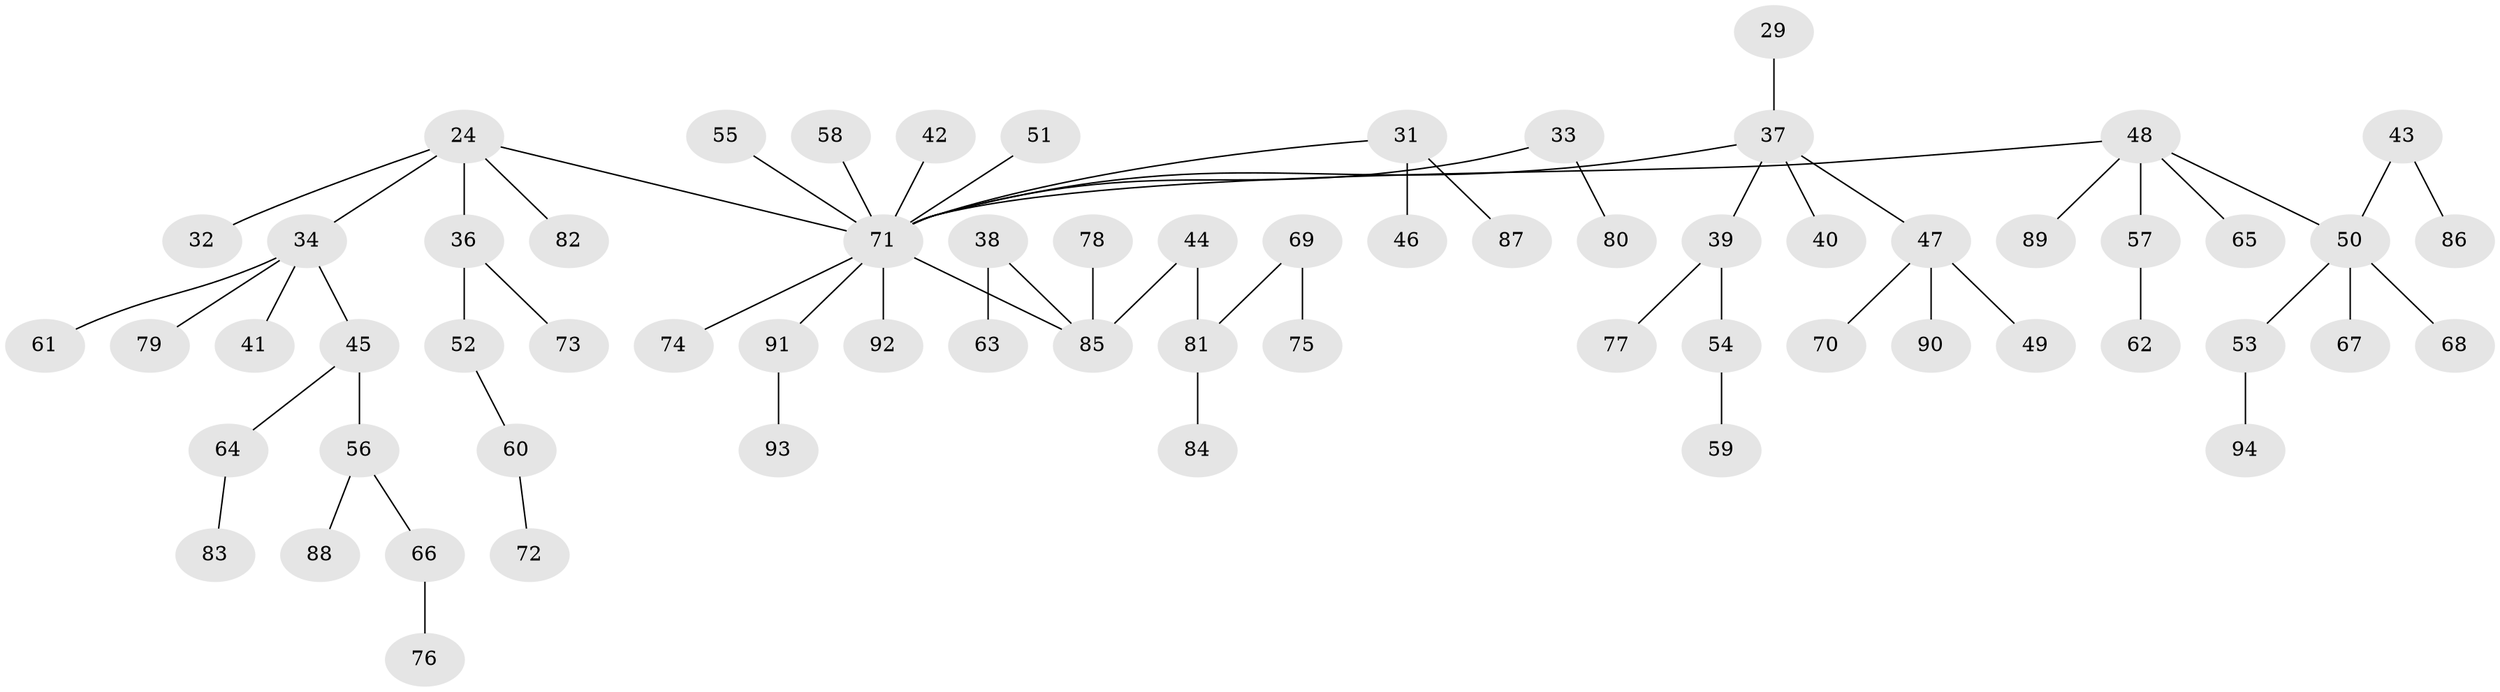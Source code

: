 // original degree distribution, {4: 0.0425531914893617, 5: 0.06382978723404255, 8: 0.010638297872340425, 1: 0.48936170212765956, 3: 0.1276595744680851, 2: 0.26595744680851063}
// Generated by graph-tools (version 1.1) at 2025/55/03/04/25 21:55:56]
// undirected, 65 vertices, 64 edges
graph export_dot {
graph [start="1"]
  node [color=gray90,style=filled];
  24 [super="+1"];
  29;
  31;
  32;
  33;
  34 [super="+9+14+16"];
  36;
  37 [super="+20+21"];
  38;
  39;
  40;
  41;
  42;
  43;
  44 [super="+12"];
  45 [super="+25+30"];
  46;
  47;
  48 [super="+7"];
  49;
  50 [super="+27"];
  51;
  52;
  53;
  54;
  55;
  56;
  57;
  58;
  59;
  60;
  61;
  62;
  63;
  64;
  65;
  66;
  67;
  68;
  69;
  70;
  71 [super="+35"];
  72;
  73;
  74;
  75;
  76;
  77;
  78;
  79;
  80;
  81 [super="+13"];
  82;
  83;
  84;
  85 [super="+17"];
  86;
  87;
  88;
  89;
  90;
  91;
  92;
  93;
  94;
  24 -- 36;
  24 -- 82;
  24 -- 32;
  24 -- 34;
  24 -- 71;
  29 -- 37;
  31 -- 46;
  31 -- 87;
  31 -- 71;
  33 -- 80;
  33 -- 71;
  34 -- 41;
  34 -- 79;
  34 -- 45;
  34 -- 61;
  36 -- 52;
  36 -- 73;
  37 -- 47;
  37 -- 39;
  37 -- 40;
  37 -- 71;
  38 -- 63;
  38 -- 85;
  39 -- 54;
  39 -- 77;
  42 -- 71;
  43 -- 86;
  43 -- 50;
  44 -- 81;
  44 -- 85;
  45 -- 56;
  45 -- 64;
  47 -- 49;
  47 -- 70;
  47 -- 90;
  48 -- 57;
  48 -- 65;
  48 -- 89;
  48 -- 71;
  48 -- 50;
  50 -- 67;
  50 -- 68;
  50 -- 53;
  51 -- 71;
  52 -- 60;
  53 -- 94;
  54 -- 59;
  55 -- 71;
  56 -- 66;
  56 -- 88;
  57 -- 62;
  58 -- 71;
  60 -- 72;
  64 -- 83;
  66 -- 76;
  69 -- 75;
  69 -- 81;
  71 -- 74;
  71 -- 85;
  71 -- 91;
  71 -- 92;
  78 -- 85;
  81 -- 84;
  91 -- 93;
}
